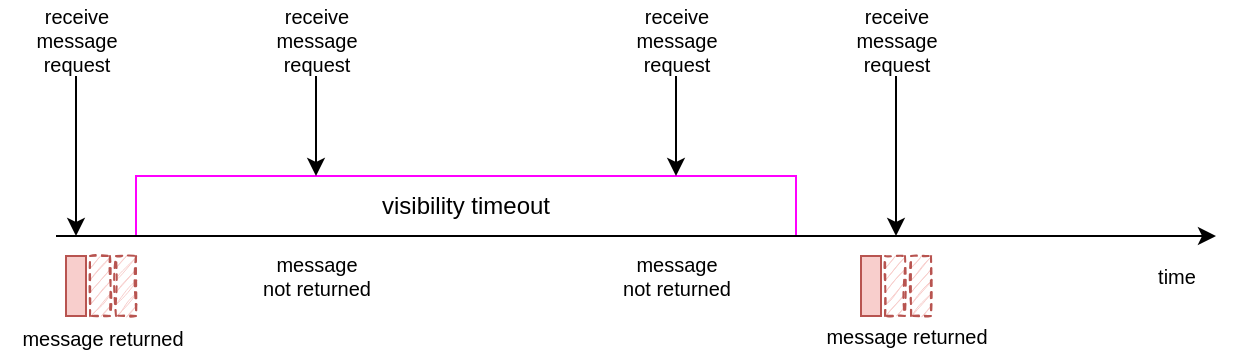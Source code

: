 <mxfile>
    <diagram id="SfjQcnU6rlgzL2x3MP6b" name="Page-1">
        <mxGraphModel dx="709" dy="202" grid="1" gridSize="10" guides="1" tooltips="1" connect="1" arrows="1" fold="1" page="1" pageScale="1" pageWidth="850" pageHeight="1100" math="0" shadow="0">
            <root>
                <mxCell id="0"/>
                <mxCell id="1" parent="0"/>
                <mxCell id="2" value="visibility timeout" style="rounded=0;whiteSpace=wrap;html=1;strokeColor=#FF00FF;" vertex="1" parent="1">
                    <mxGeometry x="90" y="90" width="330" height="30" as="geometry"/>
                </mxCell>
                <mxCell id="3" value="" style="endArrow=classic;html=1;endFill=1;" edge="1" parent="1">
                    <mxGeometry width="50" height="50" relative="1" as="geometry">
                        <mxPoint x="50" y="120" as="sourcePoint"/>
                        <mxPoint x="630" y="120" as="targetPoint"/>
                    </mxGeometry>
                </mxCell>
                <mxCell id="4" value="" style="endArrow=classic;html=1;" edge="1" parent="1">
                    <mxGeometry width="50" height="50" relative="1" as="geometry">
                        <mxPoint x="470" y="40" as="sourcePoint"/>
                        <mxPoint x="470" y="120" as="targetPoint"/>
                    </mxGeometry>
                </mxCell>
                <mxCell id="5" value="" style="endArrow=classic;html=1;" edge="1" parent="1">
                    <mxGeometry width="50" height="50" relative="1" as="geometry">
                        <mxPoint x="360" y="40" as="sourcePoint"/>
                        <mxPoint x="360" y="90" as="targetPoint"/>
                    </mxGeometry>
                </mxCell>
                <mxCell id="6" value="" style="endArrow=classic;html=1;" edge="1" parent="1">
                    <mxGeometry width="50" height="50" relative="1" as="geometry">
                        <mxPoint x="60" y="40" as="sourcePoint"/>
                        <mxPoint x="60" y="120" as="targetPoint"/>
                    </mxGeometry>
                </mxCell>
                <mxCell id="7" value="" style="endArrow=classic;html=1;" edge="1" parent="1">
                    <mxGeometry width="50" height="50" relative="1" as="geometry">
                        <mxPoint x="180" y="40" as="sourcePoint"/>
                        <mxPoint x="180" y="90" as="targetPoint"/>
                    </mxGeometry>
                </mxCell>
                <mxCell id="8" value="receive &lt;br style=&quot;font-size: 10px&quot;&gt;message&lt;br&gt;request" style="text;html=1;align=center;verticalAlign=middle;resizable=0;points=[];autosize=1;strokeColor=none;fillColor=none;fontSize=10;" vertex="1" parent="1">
                    <mxGeometry x="440" y="2" width="60" height="40" as="geometry"/>
                </mxCell>
                <mxCell id="9" value="receive &lt;br style=&quot;font-size: 10px&quot;&gt;message&lt;br&gt;request" style="text;html=1;align=center;verticalAlign=middle;resizable=0;points=[];autosize=1;strokeColor=none;fillColor=none;fontSize=10;" vertex="1" parent="1">
                    <mxGeometry x="330" y="2" width="60" height="40" as="geometry"/>
                </mxCell>
                <mxCell id="10" value="receive &lt;br style=&quot;font-size: 10px&quot;&gt;message&lt;br&gt;request" style="text;html=1;align=center;verticalAlign=middle;resizable=0;points=[];autosize=1;strokeColor=none;fillColor=none;fontSize=10;" vertex="1" parent="1">
                    <mxGeometry x="150" y="2" width="60" height="40" as="geometry"/>
                </mxCell>
                <mxCell id="11" value="receive &lt;br style=&quot;font-size: 10px&quot;&gt;message&lt;br&gt;request" style="text;html=1;align=center;verticalAlign=middle;resizable=0;points=[];autosize=1;strokeColor=none;fillColor=none;fontSize=10;" vertex="1" parent="1">
                    <mxGeometry x="30" y="2" width="60" height="40" as="geometry"/>
                </mxCell>
                <mxCell id="16" value="" style="group" vertex="1" connectable="0" parent="1">
                    <mxGeometry x="55" y="130" width="35" height="30" as="geometry"/>
                </mxCell>
                <mxCell id="13" value="" style="rounded=0;whiteSpace=wrap;html=1;fontSize=10;strokeColor=#b85450;fillColor=#f8cecc;sketch=0;" vertex="1" parent="16">
                    <mxGeometry width="10" height="30" as="geometry"/>
                </mxCell>
                <mxCell id="14" value="" style="rounded=0;whiteSpace=wrap;html=1;fontSize=10;strokeColor=#b85450;fillColor=#f8cecc;sketch=1;dashed=1;" vertex="1" parent="16">
                    <mxGeometry x="12" width="10" height="30" as="geometry"/>
                </mxCell>
                <mxCell id="15" value="" style="rounded=0;whiteSpace=wrap;html=1;fontSize=10;strokeColor=#b85450;fillColor=#f8cecc;sketch=1;dashed=1;" vertex="1" parent="16">
                    <mxGeometry x="25" width="10" height="30" as="geometry"/>
                </mxCell>
                <mxCell id="17" value="" style="group" vertex="1" connectable="0" parent="1">
                    <mxGeometry x="452.5" y="130" width="35" height="30" as="geometry"/>
                </mxCell>
                <mxCell id="18" value="" style="rounded=0;whiteSpace=wrap;html=1;fontSize=10;strokeColor=#b85450;fillColor=#f8cecc;sketch=0;" vertex="1" parent="17">
                    <mxGeometry width="10" height="30" as="geometry"/>
                </mxCell>
                <mxCell id="19" value="" style="rounded=0;whiteSpace=wrap;html=1;fontSize=10;strokeColor=#b85450;fillColor=#f8cecc;sketch=1;dashed=1;" vertex="1" parent="17">
                    <mxGeometry x="12" width="10" height="30" as="geometry"/>
                </mxCell>
                <mxCell id="20" value="" style="rounded=0;whiteSpace=wrap;html=1;fontSize=10;strokeColor=#b85450;fillColor=#f8cecc;sketch=1;dashed=1;" vertex="1" parent="17">
                    <mxGeometry x="25" width="10" height="30" as="geometry"/>
                </mxCell>
                <mxCell id="22" value="message returned" style="text;html=1;align=center;verticalAlign=middle;resizable=0;points=[];autosize=1;strokeColor=none;fillColor=none;fontSize=10;" vertex="1" parent="1">
                    <mxGeometry x="22.5" y="161" width="100" height="20" as="geometry"/>
                </mxCell>
                <mxCell id="23" value="message returned" style="text;html=1;align=center;verticalAlign=middle;resizable=0;points=[];autosize=1;strokeColor=none;fillColor=none;fontSize=10;" vertex="1" parent="1">
                    <mxGeometry x="425" y="160" width="100" height="20" as="geometry"/>
                </mxCell>
                <mxCell id="24" value="message &lt;br&gt;not returned" style="text;html=1;align=center;verticalAlign=middle;resizable=0;points=[];autosize=1;strokeColor=none;fillColor=none;fontSize=10;" vertex="1" parent="1">
                    <mxGeometry x="145" y="125" width="70" height="30" as="geometry"/>
                </mxCell>
                <mxCell id="25" value="message &lt;br&gt;not returned" style="text;html=1;align=center;verticalAlign=middle;resizable=0;points=[];autosize=1;strokeColor=none;fillColor=none;fontSize=10;" vertex="1" parent="1">
                    <mxGeometry x="325" y="125" width="70" height="30" as="geometry"/>
                </mxCell>
                <mxCell id="26" value="time" style="text;html=1;align=center;verticalAlign=middle;resizable=0;points=[];autosize=1;strokeColor=none;fillColor=none;fontSize=10;" vertex="1" parent="1">
                    <mxGeometry x="595" y="130" width="30" height="20" as="geometry"/>
                </mxCell>
            </root>
        </mxGraphModel>
    </diagram>
</mxfile>